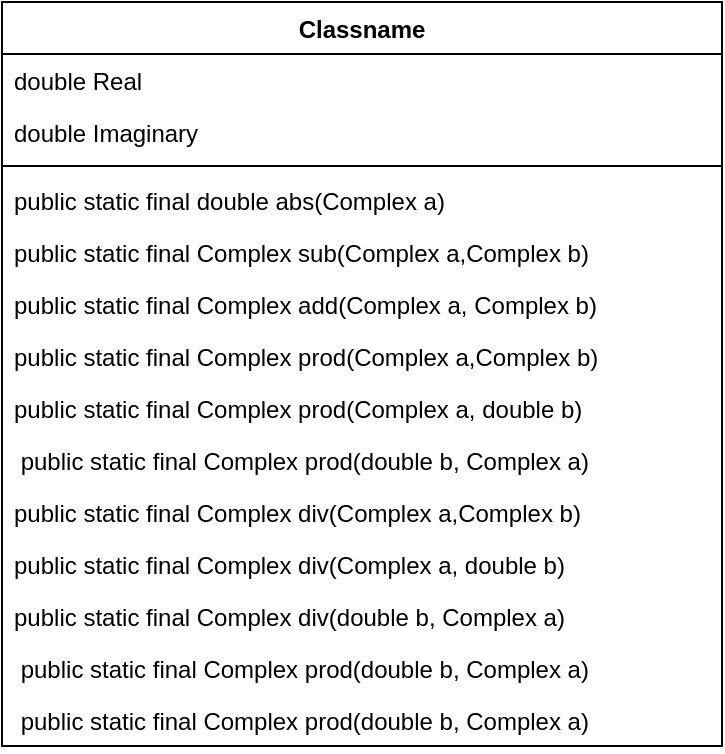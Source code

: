 <mxfile version="14.9.4" type="github">
  <diagram id="Dy0vVIvkLYzDCcDRrufO" name="Page-1">
    <mxGraphModel dx="730" dy="415" grid="1" gridSize="10" guides="1" tooltips="1" connect="1" arrows="1" fold="1" page="1" pageScale="1" pageWidth="850" pageHeight="1100" math="0" shadow="0">
      <root>
        <mxCell id="0" />
        <mxCell id="1" parent="0" />
        <mxCell id="QOcv09Xu3Q0r1w2k2Vof-6" value="Classname" style="swimlane;fontStyle=1;align=center;verticalAlign=top;childLayout=stackLayout;horizontal=1;startSize=26;horizontalStack=0;resizeParent=1;resizeParentMax=0;resizeLast=0;collapsible=1;marginBottom=0;" vertex="1" parent="1">
          <mxGeometry x="450" y="200" width="360" height="372" as="geometry" />
        </mxCell>
        <mxCell id="QOcv09Xu3Q0r1w2k2Vof-7" value="double Real&#xa;" style="text;strokeColor=none;fillColor=none;align=left;verticalAlign=top;spacingLeft=4;spacingRight=4;overflow=hidden;rotatable=0;points=[[0,0.5],[1,0.5]];portConstraint=eastwest;" vertex="1" parent="QOcv09Xu3Q0r1w2k2Vof-6">
          <mxGeometry y="26" width="360" height="26" as="geometry" />
        </mxCell>
        <mxCell id="QOcv09Xu3Q0r1w2k2Vof-10" value="double Imaginary" style="text;strokeColor=none;fillColor=none;align=left;verticalAlign=top;spacingLeft=4;spacingRight=4;overflow=hidden;rotatable=0;points=[[0,0.5],[1,0.5]];portConstraint=eastwest;" vertex="1" parent="QOcv09Xu3Q0r1w2k2Vof-6">
          <mxGeometry y="52" width="360" height="26" as="geometry" />
        </mxCell>
        <mxCell id="QOcv09Xu3Q0r1w2k2Vof-8" value="" style="line;strokeWidth=1;fillColor=none;align=left;verticalAlign=middle;spacingTop=-1;spacingLeft=3;spacingRight=3;rotatable=0;labelPosition=right;points=[];portConstraint=eastwest;" vertex="1" parent="QOcv09Xu3Q0r1w2k2Vof-6">
          <mxGeometry y="78" width="360" height="8" as="geometry" />
        </mxCell>
        <mxCell id="QOcv09Xu3Q0r1w2k2Vof-9" value="public static final double abs(Complex a)" style="text;strokeColor=none;fillColor=none;align=left;verticalAlign=top;spacingLeft=4;spacingRight=4;overflow=hidden;rotatable=0;points=[[0,0.5],[1,0.5]];portConstraint=eastwest;" vertex="1" parent="QOcv09Xu3Q0r1w2k2Vof-6">
          <mxGeometry y="86" width="360" height="26" as="geometry" />
        </mxCell>
        <mxCell id="QOcv09Xu3Q0r1w2k2Vof-16" value="public static final Complex sub(Complex a,Complex b)" style="text;strokeColor=none;fillColor=none;align=left;verticalAlign=top;spacingLeft=4;spacingRight=4;overflow=hidden;rotatable=0;points=[[0,0.5],[1,0.5]];portConstraint=eastwest;" vertex="1" parent="QOcv09Xu3Q0r1w2k2Vof-6">
          <mxGeometry y="112" width="360" height="26" as="geometry" />
        </mxCell>
        <mxCell id="QOcv09Xu3Q0r1w2k2Vof-15" value="public static final Complex add(Complex a, Complex b)" style="text;strokeColor=none;fillColor=none;align=left;verticalAlign=top;spacingLeft=4;spacingRight=4;overflow=hidden;rotatable=0;points=[[0,0.5],[1,0.5]];portConstraint=eastwest;" vertex="1" parent="QOcv09Xu3Q0r1w2k2Vof-6">
          <mxGeometry y="138" width="360" height="26" as="geometry" />
        </mxCell>
        <mxCell id="QOcv09Xu3Q0r1w2k2Vof-14" value="public static final Complex prod(Complex a,Complex b)" style="text;strokeColor=none;fillColor=none;align=left;verticalAlign=top;spacingLeft=4;spacingRight=4;overflow=hidden;rotatable=0;points=[[0,0.5],[1,0.5]];portConstraint=eastwest;" vertex="1" parent="QOcv09Xu3Q0r1w2k2Vof-6">
          <mxGeometry y="164" width="360" height="26" as="geometry" />
        </mxCell>
        <mxCell id="QOcv09Xu3Q0r1w2k2Vof-13" value="public static final Complex prod(Complex a, double b)" style="text;strokeColor=none;fillColor=none;align=left;verticalAlign=top;spacingLeft=4;spacingRight=4;overflow=hidden;rotatable=0;points=[[0,0.5],[1,0.5]];portConstraint=eastwest;" vertex="1" parent="QOcv09Xu3Q0r1w2k2Vof-6">
          <mxGeometry y="190" width="360" height="26" as="geometry" />
        </mxCell>
        <mxCell id="QOcv09Xu3Q0r1w2k2Vof-17" value=" public static final Complex prod(double b, Complex a)" style="text;strokeColor=none;fillColor=none;align=left;verticalAlign=top;spacingLeft=4;spacingRight=4;overflow=hidden;rotatable=0;points=[[0,0.5],[1,0.5]];portConstraint=eastwest;" vertex="1" parent="QOcv09Xu3Q0r1w2k2Vof-6">
          <mxGeometry y="216" width="360" height="26" as="geometry" />
        </mxCell>
        <mxCell id="QOcv09Xu3Q0r1w2k2Vof-11" value="public static final Complex div(Complex a,Complex b)" style="text;strokeColor=none;fillColor=none;align=left;verticalAlign=top;spacingLeft=4;spacingRight=4;overflow=hidden;rotatable=0;points=[[0,0.5],[1,0.5]];portConstraint=eastwest;" vertex="1" parent="QOcv09Xu3Q0r1w2k2Vof-6">
          <mxGeometry y="242" width="360" height="26" as="geometry" />
        </mxCell>
        <mxCell id="QOcv09Xu3Q0r1w2k2Vof-12" value="public static final Complex div(Complex a, double b)" style="text;strokeColor=none;fillColor=none;align=left;verticalAlign=top;spacingLeft=4;spacingRight=4;overflow=hidden;rotatable=0;points=[[0,0.5],[1,0.5]];portConstraint=eastwest;" vertex="1" parent="QOcv09Xu3Q0r1w2k2Vof-6">
          <mxGeometry y="268" width="360" height="26" as="geometry" />
        </mxCell>
        <mxCell id="QOcv09Xu3Q0r1w2k2Vof-19" value="public static final Complex div(double b, Complex a)" style="text;strokeColor=none;fillColor=none;align=left;verticalAlign=top;spacingLeft=4;spacingRight=4;overflow=hidden;rotatable=0;points=[[0,0.5],[1,0.5]];portConstraint=eastwest;" vertex="1" parent="QOcv09Xu3Q0r1w2k2Vof-6">
          <mxGeometry y="294" width="360" height="26" as="geometry" />
        </mxCell>
        <mxCell id="QOcv09Xu3Q0r1w2k2Vof-20" value=" public static final Complex prod(double b, Complex a)" style="text;strokeColor=none;fillColor=none;align=left;verticalAlign=top;spacingLeft=4;spacingRight=4;overflow=hidden;rotatable=0;points=[[0,0.5],[1,0.5]];portConstraint=eastwest;" vertex="1" parent="QOcv09Xu3Q0r1w2k2Vof-6">
          <mxGeometry y="320" width="360" height="26" as="geometry" />
        </mxCell>
        <mxCell id="QOcv09Xu3Q0r1w2k2Vof-18" value=" public static final Complex prod(double b, Complex a)" style="text;strokeColor=none;fillColor=none;align=left;verticalAlign=top;spacingLeft=4;spacingRight=4;overflow=hidden;rotatable=0;points=[[0,0.5],[1,0.5]];portConstraint=eastwest;" vertex="1" parent="QOcv09Xu3Q0r1w2k2Vof-6">
          <mxGeometry y="346" width="360" height="26" as="geometry" />
        </mxCell>
      </root>
    </mxGraphModel>
  </diagram>
</mxfile>
